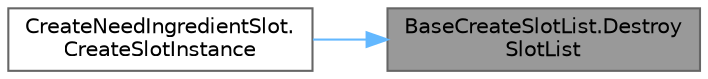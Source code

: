 digraph "BaseCreateSlotList.DestroySlotList"
{
 // LATEX_PDF_SIZE
  bgcolor="transparent";
  edge [fontname=Helvetica,fontsize=10,labelfontname=Helvetica,labelfontsize=10];
  node [fontname=Helvetica,fontsize=10,shape=box,height=0.2,width=0.4];
  rankdir="RL";
  Node1 [id="Node000001",label="BaseCreateSlotList.Destroy\lSlotList",height=0.2,width=0.4,color="gray40", fillcolor="grey60", style="filled", fontcolor="black",tooltip=" "];
  Node1 -> Node2 [id="edge2_Node000001_Node000002",dir="back",color="steelblue1",style="solid",tooltip=" "];
  Node2 [id="Node000002",label="CreateNeedIngredientSlot.\lCreateSlotInstance",height=0.2,width=0.4,color="grey40", fillcolor="white", style="filled",URL="$class_create_need_ingredient_slot.html#a978f5c743d6d2fe72867de1b66c53a22",tooltip=" "];
}
